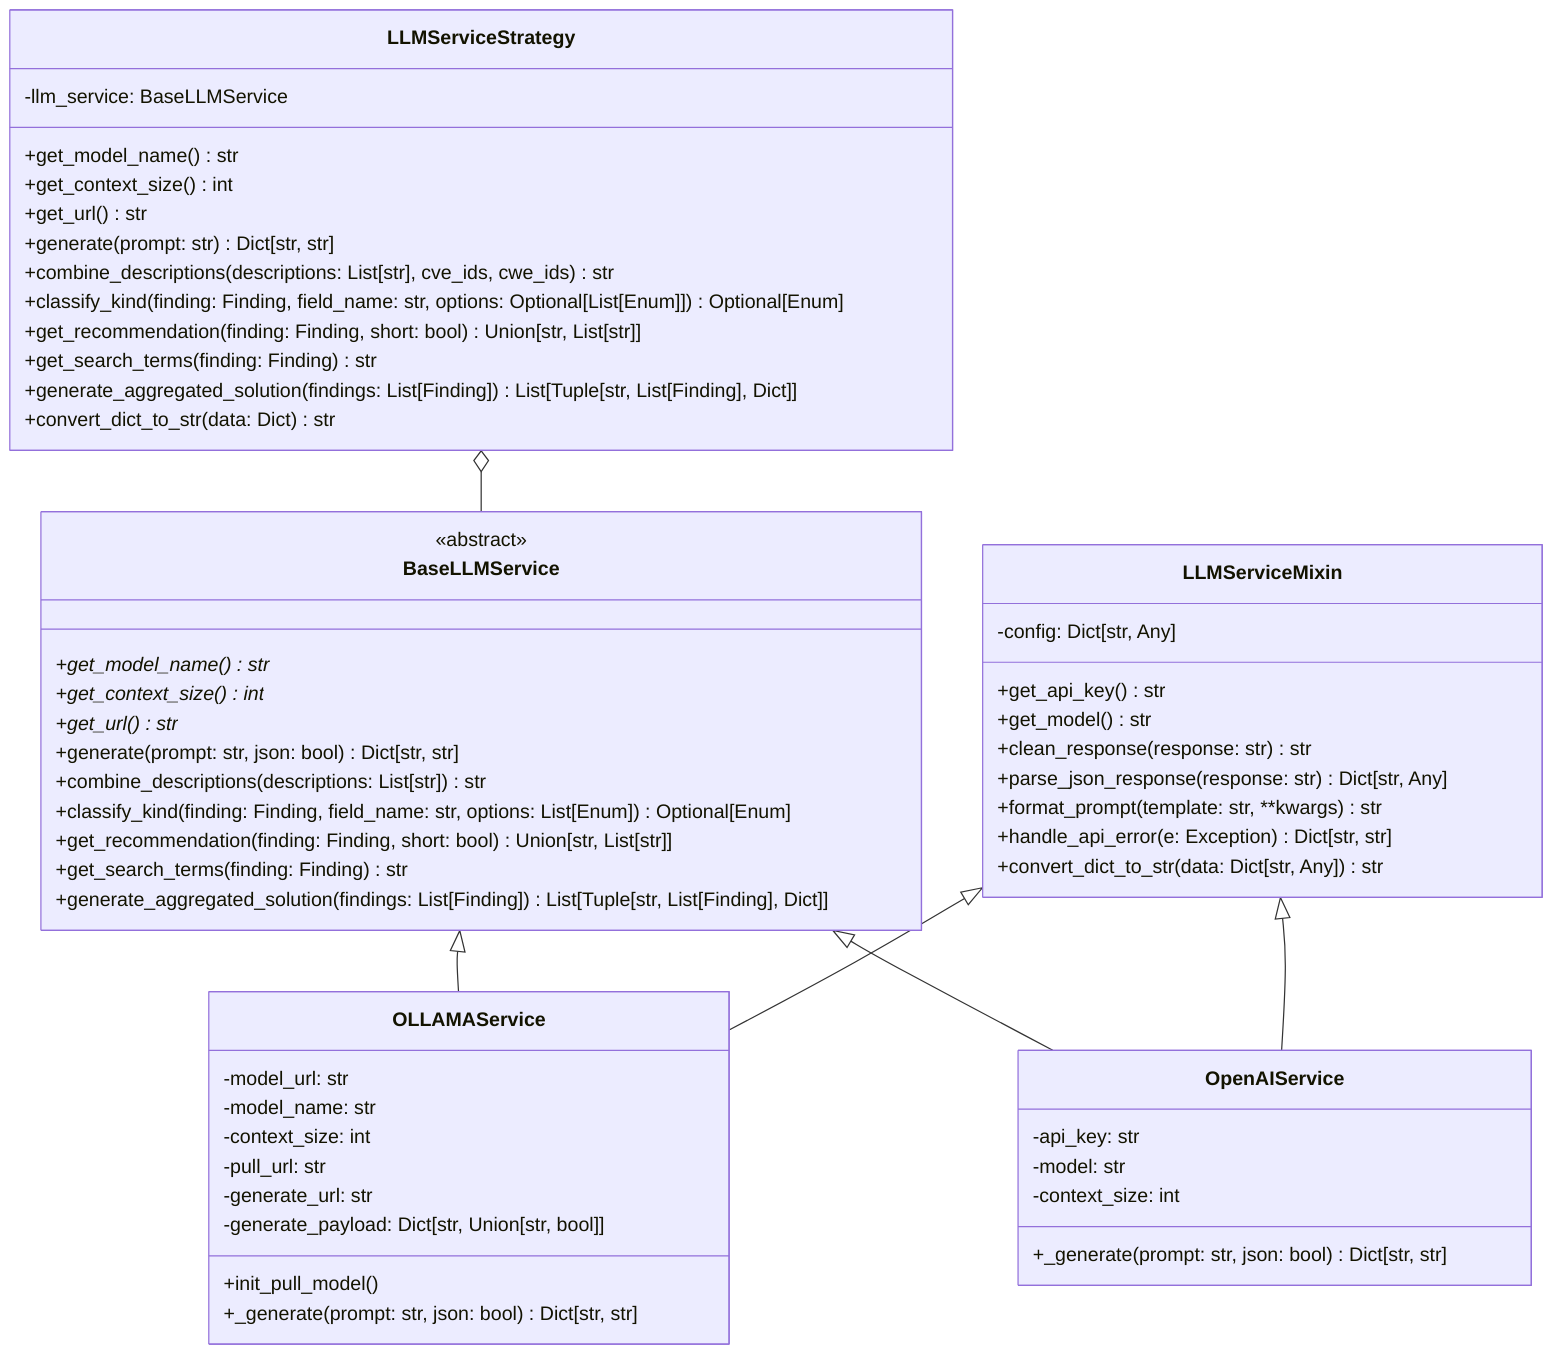 classDiagram
    class BaseLLMService {
        <<abstract>>
        +get_model_name()* str
        +get_context_size()* int
        +get_url()* str
        +generate(prompt: str, json: bool) Dict[str, str]
        +combine_descriptions(descriptions: List[str]) str
        +classify_kind(finding: Finding, field_name: str, options: List[Enum]) Optional[Enum]
        +get_recommendation(finding: Finding, short: bool) Union[str, List[str]]
        +get_search_terms(finding: Finding) str
        +generate_aggregated_solution(findings: List[Finding]) List[Tuple[str, List[Finding], Dict]]
    }

    class LLMServiceMixin {
        -config: Dict[str, Any]
        +get_api_key() str
        +get_model() str
        +clean_response(response: str) str
        +parse_json_response(response: str) Dict[str, Any]
        +format_prompt(template: str, **kwargs) str
        +handle_api_error(e: Exception) Dict[str, str]
        +convert_dict_to_str(data: Dict[str, Any]) str
    }

    class LLMServiceStrategy {
        -llm_service: BaseLLMService
        +get_model_name() str
        +get_context_size() int
        +get_url() str
        +generate(prompt: str) Dict[str, str]
        +combine_descriptions(descriptions: List[str], cve_ids, cwe_ids) str
        +classify_kind(finding: Finding, field_name: str, options: Optional[List[Enum]]) Optional[Enum]
        +get_recommendation(finding: Finding, short: bool) Union[str, List[str]]
        +get_search_terms(finding: Finding) str
        +generate_aggregated_solution(findings: List[Finding]) List[Tuple[str, List[Finding], Dict]]
        +convert_dict_to_str(data: Dict) str
    }

    class OLLAMAService {
        -model_url: str
        -model_name: str
        -context_size: int
        -pull_url: str
        -generate_url: str
        -generate_payload: Dict[str, Union[str, bool]]
        +init_pull_model()
        +_generate(prompt: str, json: bool) Dict[str, str]
    }

    class OpenAIService {
        -api_key: str
        -model: str
        -context_size: int
        +_generate(prompt: str, json: bool) Dict[str, str]
    }

    BaseLLMService <|-- OLLAMAService
    BaseLLMService <|-- OpenAIService
    LLMServiceMixin <|-- OLLAMAService
    LLMServiceMixin <|-- OpenAIService
    LLMServiceStrategy o-- BaseLLMService